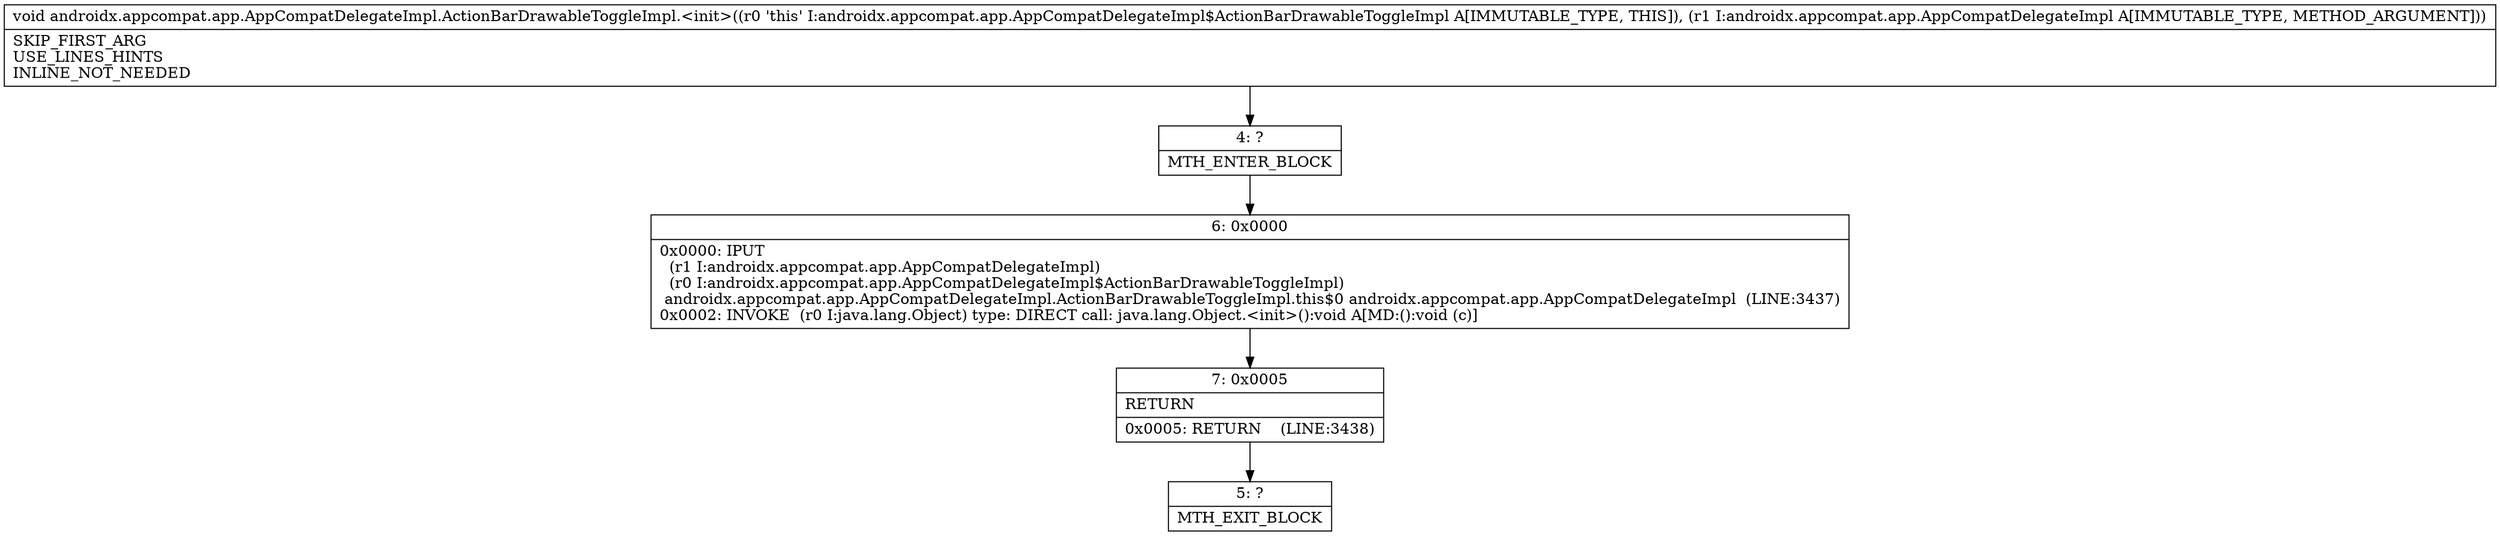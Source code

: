 digraph "CFG forandroidx.appcompat.app.AppCompatDelegateImpl.ActionBarDrawableToggleImpl.\<init\>(Landroidx\/appcompat\/app\/AppCompatDelegateImpl;)V" {
Node_4 [shape=record,label="{4\:\ ?|MTH_ENTER_BLOCK\l}"];
Node_6 [shape=record,label="{6\:\ 0x0000|0x0000: IPUT  \l  (r1 I:androidx.appcompat.app.AppCompatDelegateImpl)\l  (r0 I:androidx.appcompat.app.AppCompatDelegateImpl$ActionBarDrawableToggleImpl)\l androidx.appcompat.app.AppCompatDelegateImpl.ActionBarDrawableToggleImpl.this$0 androidx.appcompat.app.AppCompatDelegateImpl  (LINE:3437)\l0x0002: INVOKE  (r0 I:java.lang.Object) type: DIRECT call: java.lang.Object.\<init\>():void A[MD:():void (c)]\l}"];
Node_7 [shape=record,label="{7\:\ 0x0005|RETURN\l|0x0005: RETURN    (LINE:3438)\l}"];
Node_5 [shape=record,label="{5\:\ ?|MTH_EXIT_BLOCK\l}"];
MethodNode[shape=record,label="{void androidx.appcompat.app.AppCompatDelegateImpl.ActionBarDrawableToggleImpl.\<init\>((r0 'this' I:androidx.appcompat.app.AppCompatDelegateImpl$ActionBarDrawableToggleImpl A[IMMUTABLE_TYPE, THIS]), (r1 I:androidx.appcompat.app.AppCompatDelegateImpl A[IMMUTABLE_TYPE, METHOD_ARGUMENT]))  | SKIP_FIRST_ARG\lUSE_LINES_HINTS\lINLINE_NOT_NEEDED\l}"];
MethodNode -> Node_4;Node_4 -> Node_6;
Node_6 -> Node_7;
Node_7 -> Node_5;
}

